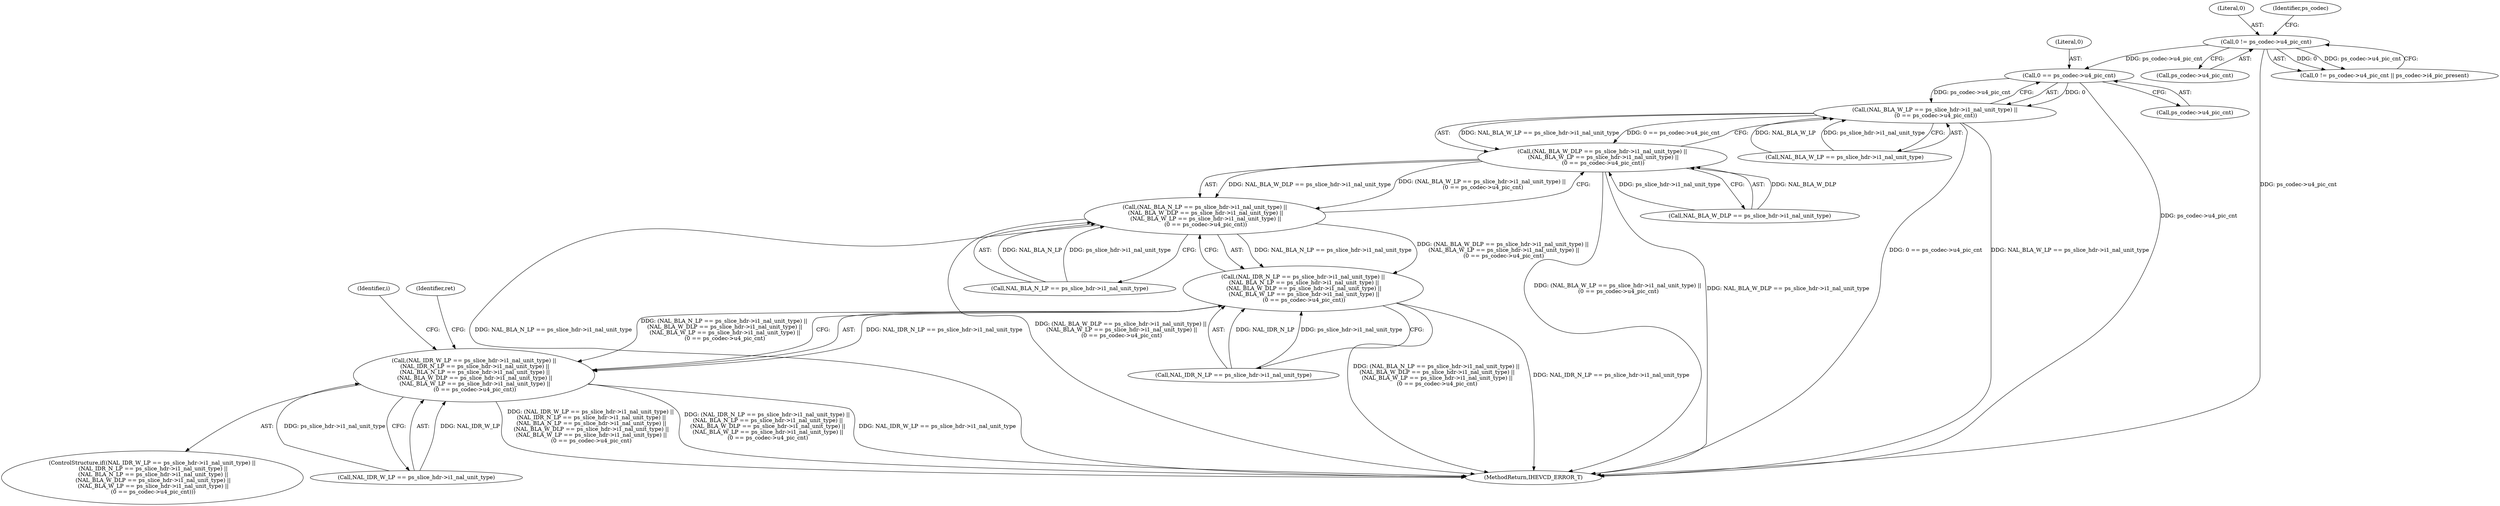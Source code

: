 digraph "0_Android_7c9be319a279654e55a6d757265f88c61a16a4d5@pointer" {
"1002125" [label="(Call,0 == ps_codec->u4_pic_cnt)"];
"1000288" [label="(Call,0 != ps_codec->u4_pic_cnt)"];
"1002119" [label="(Call,(NAL_BLA_W_LP == ps_slice_hdr->i1_nal_unit_type) ||\n (0 == ps_codec->u4_pic_cnt))"];
"1002113" [label="(Call,(NAL_BLA_W_DLP == ps_slice_hdr->i1_nal_unit_type) ||\n (NAL_BLA_W_LP == ps_slice_hdr->i1_nal_unit_type) ||\n (0 == ps_codec->u4_pic_cnt))"];
"1002107" [label="(Call,(NAL_BLA_N_LP == ps_slice_hdr->i1_nal_unit_type) ||\n (NAL_BLA_W_DLP == ps_slice_hdr->i1_nal_unit_type) ||\n (NAL_BLA_W_LP == ps_slice_hdr->i1_nal_unit_type) ||\n (0 == ps_codec->u4_pic_cnt))"];
"1002101" [label="(Call,(NAL_IDR_N_LP == ps_slice_hdr->i1_nal_unit_type) ||\n (NAL_BLA_N_LP == ps_slice_hdr->i1_nal_unit_type) ||\n (NAL_BLA_W_DLP == ps_slice_hdr->i1_nal_unit_type) ||\n (NAL_BLA_W_LP == ps_slice_hdr->i1_nal_unit_type) ||\n (0 == ps_codec->u4_pic_cnt))"];
"1002095" [label="(Call,(NAL_IDR_W_LP == ps_slice_hdr->i1_nal_unit_type) ||\n (NAL_IDR_N_LP == ps_slice_hdr->i1_nal_unit_type) ||\n (NAL_BLA_N_LP == ps_slice_hdr->i1_nal_unit_type) ||\n (NAL_BLA_W_DLP == ps_slice_hdr->i1_nal_unit_type) ||\n (NAL_BLA_W_LP == ps_slice_hdr->i1_nal_unit_type) ||\n (0 == ps_codec->u4_pic_cnt))"];
"1000288" [label="(Call,0 != ps_codec->u4_pic_cnt)"];
"1002133" [label="(Identifier,i)"];
"1002114" [label="(Call,NAL_BLA_W_DLP == ps_slice_hdr->i1_nal_unit_type)"];
"1000290" [label="(Call,ps_codec->u4_pic_cnt)"];
"1002102" [label="(Call,NAL_IDR_N_LP == ps_slice_hdr->i1_nal_unit_type)"];
"1002095" [label="(Call,(NAL_IDR_W_LP == ps_slice_hdr->i1_nal_unit_type) ||\n (NAL_IDR_N_LP == ps_slice_hdr->i1_nal_unit_type) ||\n (NAL_BLA_N_LP == ps_slice_hdr->i1_nal_unit_type) ||\n (NAL_BLA_W_DLP == ps_slice_hdr->i1_nal_unit_type) ||\n (NAL_BLA_W_LP == ps_slice_hdr->i1_nal_unit_type) ||\n (0 == ps_codec->u4_pic_cnt))"];
"1002094" [label="(ControlStructure,if((NAL_IDR_W_LP == ps_slice_hdr->i1_nal_unit_type) ||\n (NAL_IDR_N_LP == ps_slice_hdr->i1_nal_unit_type) ||\n (NAL_BLA_N_LP == ps_slice_hdr->i1_nal_unit_type) ||\n (NAL_BLA_W_DLP == ps_slice_hdr->i1_nal_unit_type) ||\n (NAL_BLA_W_LP == ps_slice_hdr->i1_nal_unit_type) ||\n (0 == ps_codec->u4_pic_cnt)))"];
"1002126" [label="(Literal,0)"];
"1000287" [label="(Call,0 != ps_codec->u4_pic_cnt || ps_codec->i4_pic_present)"];
"1002119" [label="(Call,(NAL_BLA_W_LP == ps_slice_hdr->i1_nal_unit_type) ||\n (0 == ps_codec->u4_pic_cnt))"];
"1002107" [label="(Call,(NAL_BLA_N_LP == ps_slice_hdr->i1_nal_unit_type) ||\n (NAL_BLA_W_DLP == ps_slice_hdr->i1_nal_unit_type) ||\n (NAL_BLA_W_LP == ps_slice_hdr->i1_nal_unit_type) ||\n (0 == ps_codec->u4_pic_cnt))"];
"1000289" [label="(Literal,0)"];
"1002096" [label="(Call,NAL_IDR_W_LP == ps_slice_hdr->i1_nal_unit_type)"];
"1002265" [label="(Identifier,ret)"];
"1002125" [label="(Call,0 == ps_codec->u4_pic_cnt)"];
"1002127" [label="(Call,ps_codec->u4_pic_cnt)"];
"1002685" [label="(MethodReturn,IHEVCD_ERROR_T)"];
"1002120" [label="(Call,NAL_BLA_W_LP == ps_slice_hdr->i1_nal_unit_type)"];
"1000294" [label="(Identifier,ps_codec)"];
"1002113" [label="(Call,(NAL_BLA_W_DLP == ps_slice_hdr->i1_nal_unit_type) ||\n (NAL_BLA_W_LP == ps_slice_hdr->i1_nal_unit_type) ||\n (0 == ps_codec->u4_pic_cnt))"];
"1002108" [label="(Call,NAL_BLA_N_LP == ps_slice_hdr->i1_nal_unit_type)"];
"1002101" [label="(Call,(NAL_IDR_N_LP == ps_slice_hdr->i1_nal_unit_type) ||\n (NAL_BLA_N_LP == ps_slice_hdr->i1_nal_unit_type) ||\n (NAL_BLA_W_DLP == ps_slice_hdr->i1_nal_unit_type) ||\n (NAL_BLA_W_LP == ps_slice_hdr->i1_nal_unit_type) ||\n (0 == ps_codec->u4_pic_cnt))"];
"1002125" -> "1002119"  [label="AST: "];
"1002125" -> "1002127"  [label="CFG: "];
"1002126" -> "1002125"  [label="AST: "];
"1002127" -> "1002125"  [label="AST: "];
"1002119" -> "1002125"  [label="CFG: "];
"1002125" -> "1002685"  [label="DDG: ps_codec->u4_pic_cnt"];
"1002125" -> "1002119"  [label="DDG: 0"];
"1002125" -> "1002119"  [label="DDG: ps_codec->u4_pic_cnt"];
"1000288" -> "1002125"  [label="DDG: ps_codec->u4_pic_cnt"];
"1000288" -> "1000287"  [label="AST: "];
"1000288" -> "1000290"  [label="CFG: "];
"1000289" -> "1000288"  [label="AST: "];
"1000290" -> "1000288"  [label="AST: "];
"1000294" -> "1000288"  [label="CFG: "];
"1000287" -> "1000288"  [label="CFG: "];
"1000288" -> "1002685"  [label="DDG: ps_codec->u4_pic_cnt"];
"1000288" -> "1000287"  [label="DDG: 0"];
"1000288" -> "1000287"  [label="DDG: ps_codec->u4_pic_cnt"];
"1002119" -> "1002113"  [label="AST: "];
"1002119" -> "1002120"  [label="CFG: "];
"1002120" -> "1002119"  [label="AST: "];
"1002113" -> "1002119"  [label="CFG: "];
"1002119" -> "1002685"  [label="DDG: 0 == ps_codec->u4_pic_cnt"];
"1002119" -> "1002685"  [label="DDG: NAL_BLA_W_LP == ps_slice_hdr->i1_nal_unit_type"];
"1002119" -> "1002113"  [label="DDG: NAL_BLA_W_LP == ps_slice_hdr->i1_nal_unit_type"];
"1002119" -> "1002113"  [label="DDG: 0 == ps_codec->u4_pic_cnt"];
"1002120" -> "1002119"  [label="DDG: NAL_BLA_W_LP"];
"1002120" -> "1002119"  [label="DDG: ps_slice_hdr->i1_nal_unit_type"];
"1002113" -> "1002107"  [label="AST: "];
"1002113" -> "1002114"  [label="CFG: "];
"1002114" -> "1002113"  [label="AST: "];
"1002107" -> "1002113"  [label="CFG: "];
"1002113" -> "1002685"  [label="DDG: NAL_BLA_W_DLP == ps_slice_hdr->i1_nal_unit_type"];
"1002113" -> "1002685"  [label="DDG: (NAL_BLA_W_LP == ps_slice_hdr->i1_nal_unit_type) ||\n (0 == ps_codec->u4_pic_cnt)"];
"1002113" -> "1002107"  [label="DDG: NAL_BLA_W_DLP == ps_slice_hdr->i1_nal_unit_type"];
"1002113" -> "1002107"  [label="DDG: (NAL_BLA_W_LP == ps_slice_hdr->i1_nal_unit_type) ||\n (0 == ps_codec->u4_pic_cnt)"];
"1002114" -> "1002113"  [label="DDG: NAL_BLA_W_DLP"];
"1002114" -> "1002113"  [label="DDG: ps_slice_hdr->i1_nal_unit_type"];
"1002107" -> "1002101"  [label="AST: "];
"1002107" -> "1002108"  [label="CFG: "];
"1002108" -> "1002107"  [label="AST: "];
"1002101" -> "1002107"  [label="CFG: "];
"1002107" -> "1002685"  [label="DDG: NAL_BLA_N_LP == ps_slice_hdr->i1_nal_unit_type"];
"1002107" -> "1002685"  [label="DDG: (NAL_BLA_W_DLP == ps_slice_hdr->i1_nal_unit_type) ||\n (NAL_BLA_W_LP == ps_slice_hdr->i1_nal_unit_type) ||\n (0 == ps_codec->u4_pic_cnt)"];
"1002107" -> "1002101"  [label="DDG: NAL_BLA_N_LP == ps_slice_hdr->i1_nal_unit_type"];
"1002107" -> "1002101"  [label="DDG: (NAL_BLA_W_DLP == ps_slice_hdr->i1_nal_unit_type) ||\n (NAL_BLA_W_LP == ps_slice_hdr->i1_nal_unit_type) ||\n (0 == ps_codec->u4_pic_cnt)"];
"1002108" -> "1002107"  [label="DDG: NAL_BLA_N_LP"];
"1002108" -> "1002107"  [label="DDG: ps_slice_hdr->i1_nal_unit_type"];
"1002101" -> "1002095"  [label="AST: "];
"1002101" -> "1002102"  [label="CFG: "];
"1002102" -> "1002101"  [label="AST: "];
"1002095" -> "1002101"  [label="CFG: "];
"1002101" -> "1002685"  [label="DDG: NAL_IDR_N_LP == ps_slice_hdr->i1_nal_unit_type"];
"1002101" -> "1002685"  [label="DDG: (NAL_BLA_N_LP == ps_slice_hdr->i1_nal_unit_type) ||\n (NAL_BLA_W_DLP == ps_slice_hdr->i1_nal_unit_type) ||\n (NAL_BLA_W_LP == ps_slice_hdr->i1_nal_unit_type) ||\n (0 == ps_codec->u4_pic_cnt)"];
"1002101" -> "1002095"  [label="DDG: NAL_IDR_N_LP == ps_slice_hdr->i1_nal_unit_type"];
"1002101" -> "1002095"  [label="DDG: (NAL_BLA_N_LP == ps_slice_hdr->i1_nal_unit_type) ||\n (NAL_BLA_W_DLP == ps_slice_hdr->i1_nal_unit_type) ||\n (NAL_BLA_W_LP == ps_slice_hdr->i1_nal_unit_type) ||\n (0 == ps_codec->u4_pic_cnt)"];
"1002102" -> "1002101"  [label="DDG: NAL_IDR_N_LP"];
"1002102" -> "1002101"  [label="DDG: ps_slice_hdr->i1_nal_unit_type"];
"1002095" -> "1002094"  [label="AST: "];
"1002095" -> "1002096"  [label="CFG: "];
"1002096" -> "1002095"  [label="AST: "];
"1002133" -> "1002095"  [label="CFG: "];
"1002265" -> "1002095"  [label="CFG: "];
"1002095" -> "1002685"  [label="DDG: (NAL_IDR_N_LP == ps_slice_hdr->i1_nal_unit_type) ||\n (NAL_BLA_N_LP == ps_slice_hdr->i1_nal_unit_type) ||\n (NAL_BLA_W_DLP == ps_slice_hdr->i1_nal_unit_type) ||\n (NAL_BLA_W_LP == ps_slice_hdr->i1_nal_unit_type) ||\n (0 == ps_codec->u4_pic_cnt)"];
"1002095" -> "1002685"  [label="DDG: NAL_IDR_W_LP == ps_slice_hdr->i1_nal_unit_type"];
"1002095" -> "1002685"  [label="DDG: (NAL_IDR_W_LP == ps_slice_hdr->i1_nal_unit_type) ||\n (NAL_IDR_N_LP == ps_slice_hdr->i1_nal_unit_type) ||\n (NAL_BLA_N_LP == ps_slice_hdr->i1_nal_unit_type) ||\n (NAL_BLA_W_DLP == ps_slice_hdr->i1_nal_unit_type) ||\n (NAL_BLA_W_LP == ps_slice_hdr->i1_nal_unit_type) ||\n (0 == ps_codec->u4_pic_cnt)"];
"1002096" -> "1002095"  [label="DDG: NAL_IDR_W_LP"];
"1002096" -> "1002095"  [label="DDG: ps_slice_hdr->i1_nal_unit_type"];
}
